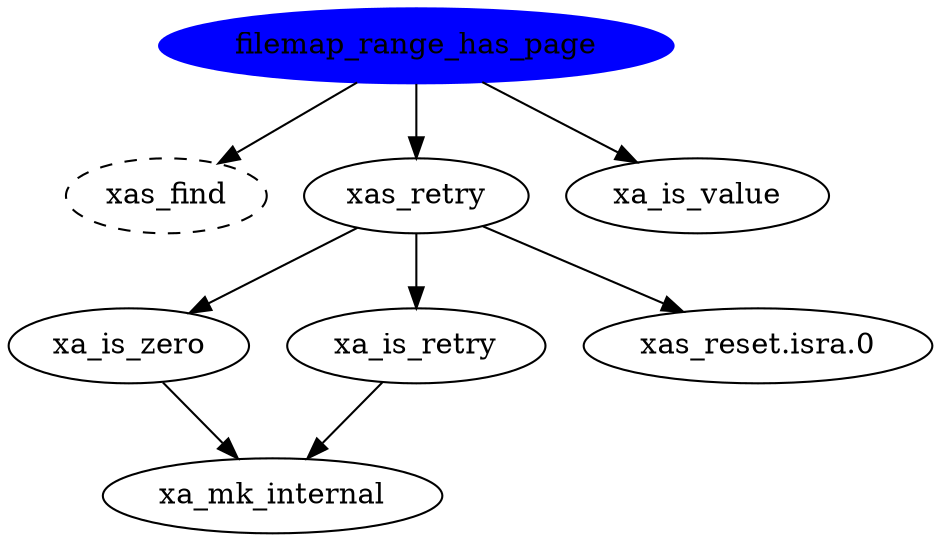 strict digraph callgraph {
"filemap_range_has_page" [color=blue, style=filled];
"filemap_range_has_page" -> "xas_find";
"xas_find" [style=dashed];
"filemap_range_has_page" -> "xas_retry" -> "xa_is_zero" -> "xa_mk_internal";
"filemap_range_has_page" -> "xas_retry" -> "xa_is_retry" -> "xa_mk_internal";
"filemap_range_has_page" -> "xas_retry" -> "xas_reset.isra.0";
"filemap_range_has_page" -> "xa_is_value";
}
